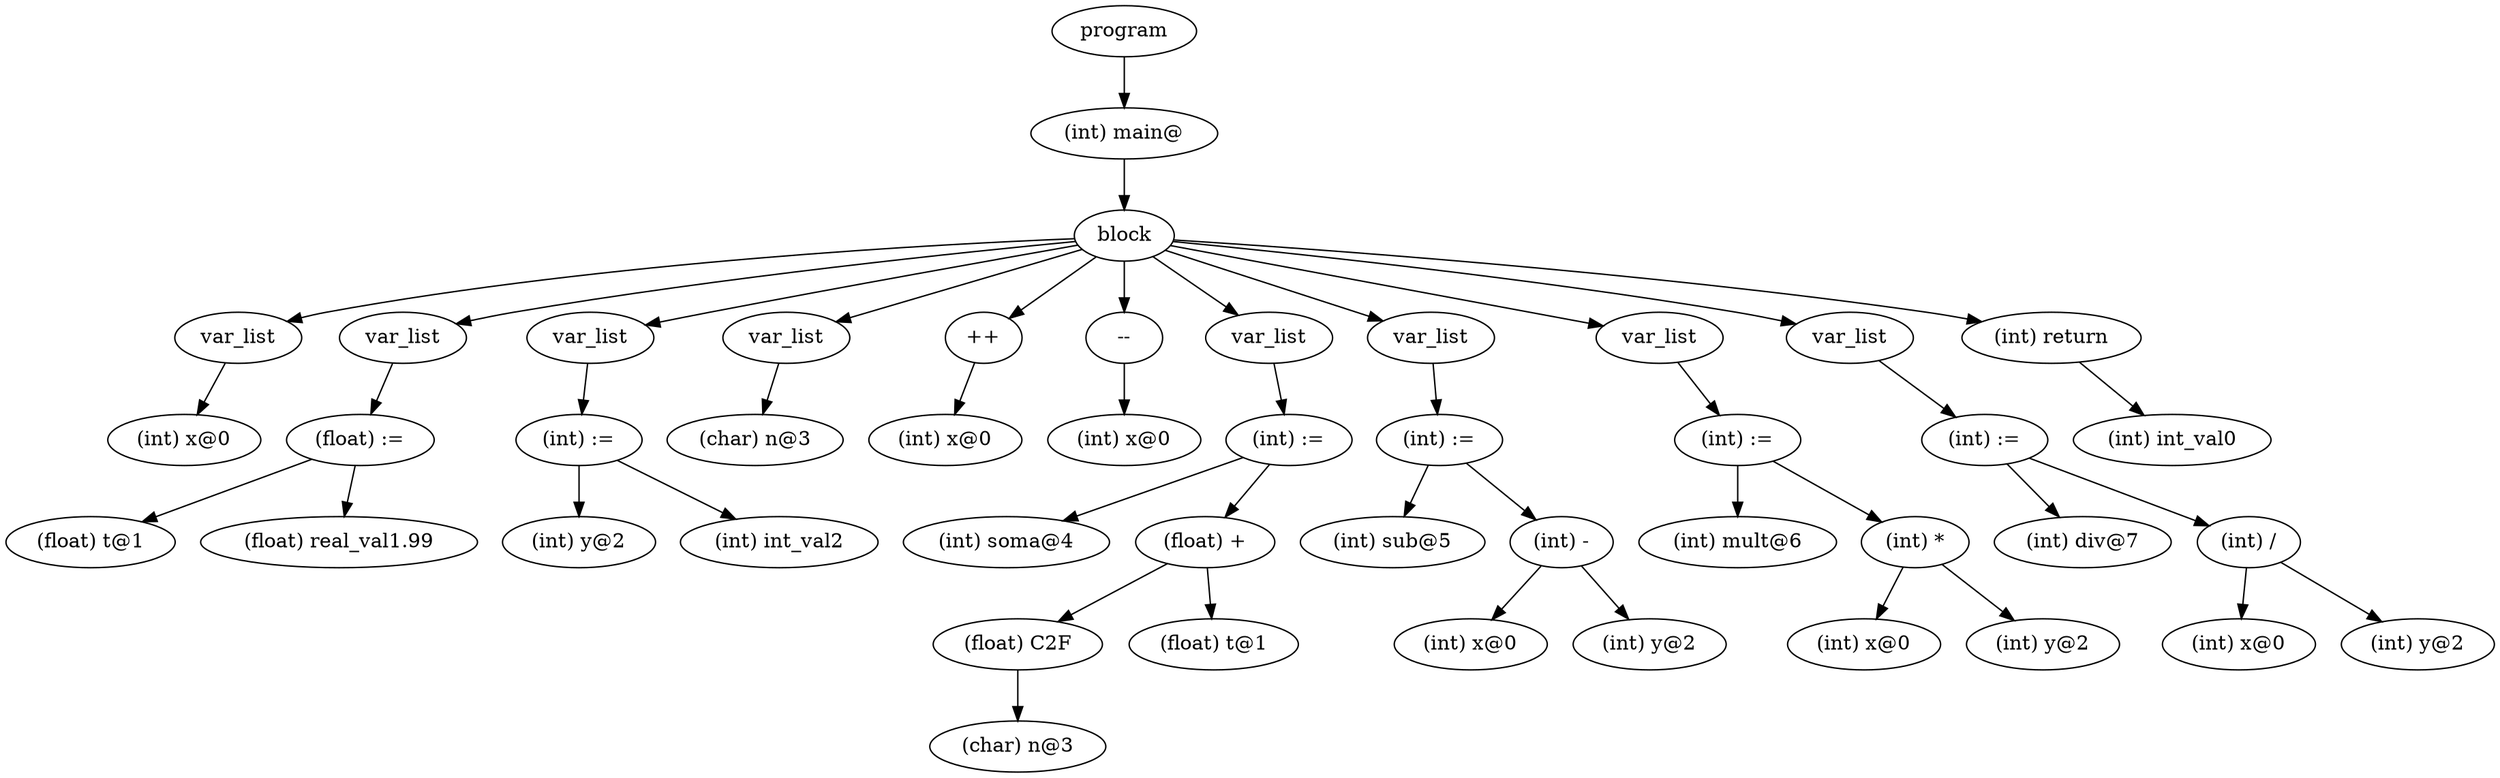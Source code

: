 digraph {
graph [ordering="out"];
node0[label="program"];
node1[label="(int) main@"];
node2[label="block"];
node3[label="var_list"];
node4[label="(int) x@0"];
node3 -> node4;
node2 -> node3;
node5[label="var_list"];
node6[label="(float) :="];
node7[label="(float) t@1"];
node6 -> node7;
node8[label="(float) real_val1.99"];
node6 -> node8;
node5 -> node6;
node2 -> node5;
node9[label="var_list"];
node10[label="(int) :="];
node11[label="(int) y@2"];
node10 -> node11;
node12[label="(int) int_val2"];
node10 -> node12;
node9 -> node10;
node2 -> node9;
node13[label="var_list"];
node14[label="(char) n@3"];
node13 -> node14;
node2 -> node13;
node15[label="++"];
node16[label="(int) x@0"];
node15 -> node16;
node2 -> node15;
node17[label="--"];
node18[label="(int) x@0"];
node17 -> node18;
node2 -> node17;
node19[label="var_list"];
node20[label="(int) :="];
node21[label="(int) soma@4"];
node20 -> node21;
node22[label="(float) +"];
node23[label="(float) C2F"];
node24[label="(char) n@3"];
node23 -> node24;
node22 -> node23;
node25[label="(float) t@1"];
node22 -> node25;
node20 -> node22;
node19 -> node20;
node2 -> node19;
node26[label="var_list"];
node27[label="(int) :="];
node28[label="(int) sub@5"];
node27 -> node28;
node29[label="(int) -"];
node30[label="(int) x@0"];
node29 -> node30;
node31[label="(int) y@2"];
node29 -> node31;
node27 -> node29;
node26 -> node27;
node2 -> node26;
node32[label="var_list"];
node33[label="(int) :="];
node34[label="(int) mult@6"];
node33 -> node34;
node35[label="(int) *"];
node36[label="(int) x@0"];
node35 -> node36;
node37[label="(int) y@2"];
node35 -> node37;
node33 -> node35;
node32 -> node33;
node2 -> node32;
node38[label="var_list"];
node39[label="(int) :="];
node40[label="(int) div@7"];
node39 -> node40;
node41[label="(int) /"];
node42[label="(int) x@0"];
node41 -> node42;
node43[label="(int) y@2"];
node41 -> node43;
node39 -> node41;
node38 -> node39;
node2 -> node38;
node44[label="(int) return"];
node45[label="(int) int_val0"];
node44 -> node45;
node2 -> node44;
node1 -> node2;
node0 -> node1;
}
